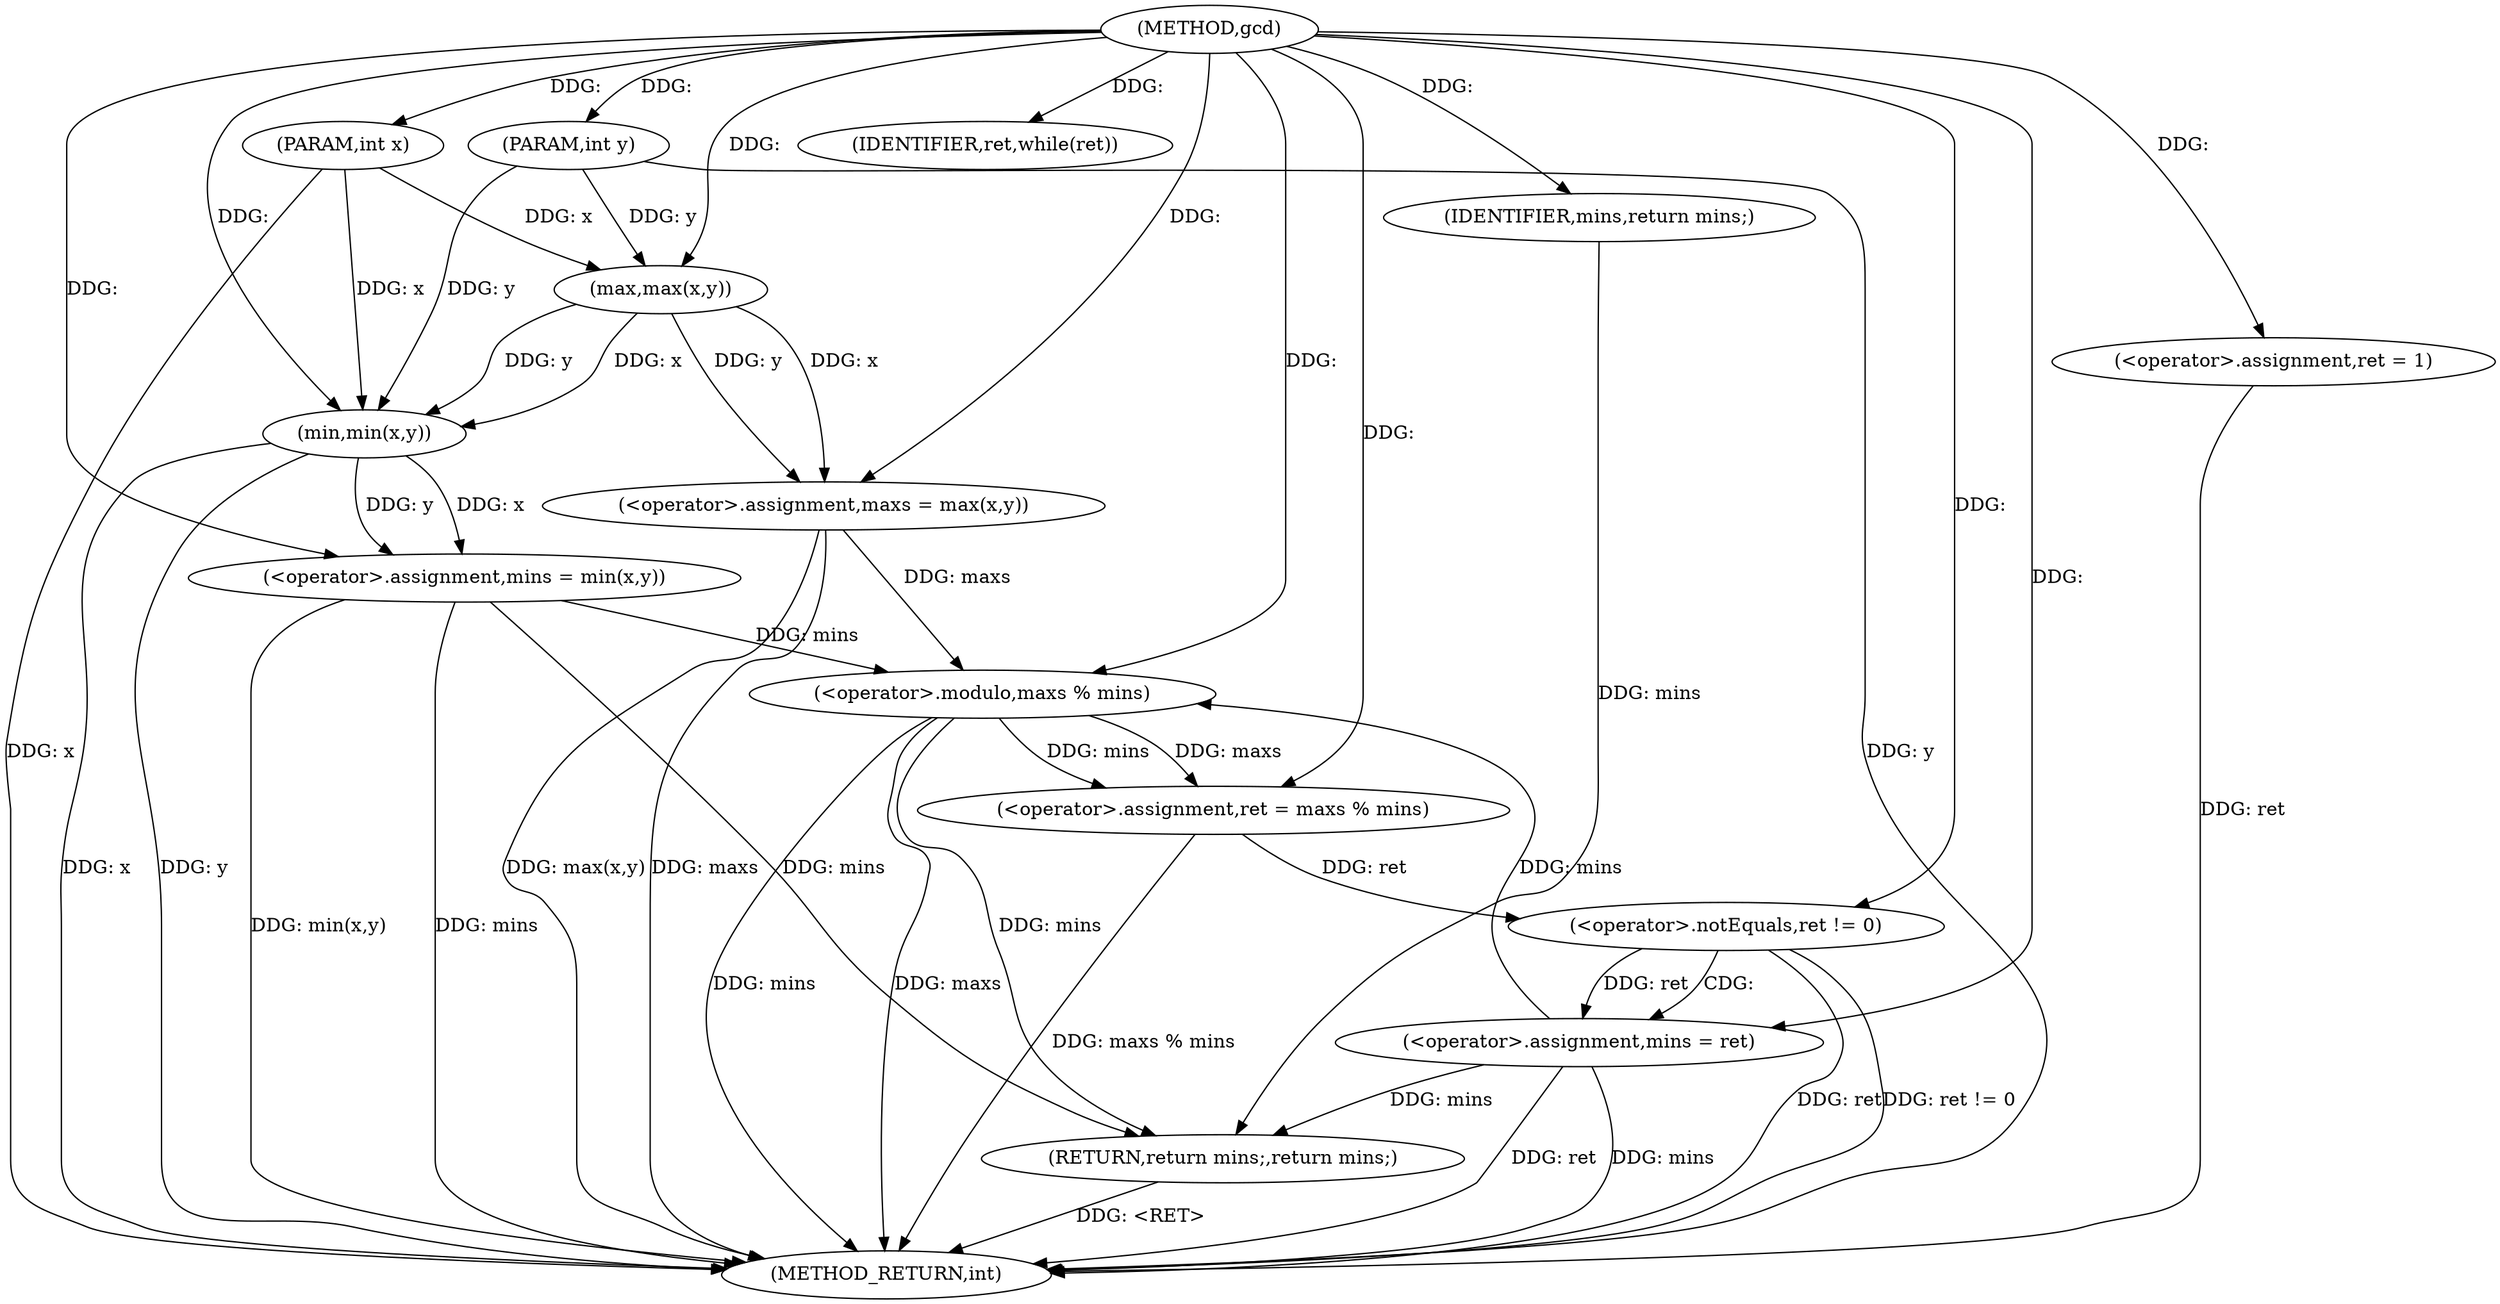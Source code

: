 digraph "gcd" {  
"1000133" [label = "(METHOD,gcd)" ]
"1000172" [label = "(METHOD_RETURN,int)" ]
"1000134" [label = "(PARAM,int x)" ]
"1000135" [label = "(PARAM,int y)" ]
"1000138" [label = "(<operator>.assignment,maxs = max(x,y))" ]
"1000144" [label = "(<operator>.assignment,mins = min(x,y))" ]
"1000150" [label = "(<operator>.assignment,ret = 1)" ]
"1000170" [label = "(RETURN,return mins;,return mins;)" ]
"1000155" [label = "(IDENTIFIER,ret,while(ret))" ]
"1000171" [label = "(IDENTIFIER,mins,return mins;)" ]
"1000140" [label = "(max,max(x,y))" ]
"1000146" [label = "(min,min(x,y))" ]
"1000157" [label = "(<operator>.assignment,ret = maxs % mins)" ]
"1000163" [label = "(<operator>.notEquals,ret != 0)" ]
"1000159" [label = "(<operator>.modulo,maxs % mins)" ]
"1000167" [label = "(<operator>.assignment,mins = ret)" ]
  "1000170" -> "1000172"  [ label = "DDG: <RET>"] 
  "1000134" -> "1000172"  [ label = "DDG: x"] 
  "1000135" -> "1000172"  [ label = "DDG: y"] 
  "1000138" -> "1000172"  [ label = "DDG: maxs"] 
  "1000138" -> "1000172"  [ label = "DDG: max(x,y)"] 
  "1000144" -> "1000172"  [ label = "DDG: mins"] 
  "1000146" -> "1000172"  [ label = "DDG: x"] 
  "1000146" -> "1000172"  [ label = "DDG: y"] 
  "1000144" -> "1000172"  [ label = "DDG: min(x,y)"] 
  "1000150" -> "1000172"  [ label = "DDG: ret"] 
  "1000159" -> "1000172"  [ label = "DDG: maxs"] 
  "1000159" -> "1000172"  [ label = "DDG: mins"] 
  "1000157" -> "1000172"  [ label = "DDG: maxs % mins"] 
  "1000163" -> "1000172"  [ label = "DDG: ret"] 
  "1000163" -> "1000172"  [ label = "DDG: ret != 0"] 
  "1000167" -> "1000172"  [ label = "DDG: mins"] 
  "1000167" -> "1000172"  [ label = "DDG: ret"] 
  "1000133" -> "1000134"  [ label = "DDG: "] 
  "1000133" -> "1000135"  [ label = "DDG: "] 
  "1000140" -> "1000138"  [ label = "DDG: y"] 
  "1000140" -> "1000138"  [ label = "DDG: x"] 
  "1000146" -> "1000144"  [ label = "DDG: y"] 
  "1000146" -> "1000144"  [ label = "DDG: x"] 
  "1000133" -> "1000150"  [ label = "DDG: "] 
  "1000171" -> "1000170"  [ label = "DDG: mins"] 
  "1000144" -> "1000170"  [ label = "DDG: mins"] 
  "1000159" -> "1000170"  [ label = "DDG: mins"] 
  "1000167" -> "1000170"  [ label = "DDG: mins"] 
  "1000133" -> "1000138"  [ label = "DDG: "] 
  "1000133" -> "1000144"  [ label = "DDG: "] 
  "1000133" -> "1000155"  [ label = "DDG: "] 
  "1000133" -> "1000171"  [ label = "DDG: "] 
  "1000134" -> "1000140"  [ label = "DDG: x"] 
  "1000133" -> "1000140"  [ label = "DDG: "] 
  "1000135" -> "1000140"  [ label = "DDG: y"] 
  "1000140" -> "1000146"  [ label = "DDG: x"] 
  "1000134" -> "1000146"  [ label = "DDG: x"] 
  "1000133" -> "1000146"  [ label = "DDG: "] 
  "1000140" -> "1000146"  [ label = "DDG: y"] 
  "1000135" -> "1000146"  [ label = "DDG: y"] 
  "1000159" -> "1000157"  [ label = "DDG: mins"] 
  "1000159" -> "1000157"  [ label = "DDG: maxs"] 
  "1000133" -> "1000157"  [ label = "DDG: "] 
  "1000138" -> "1000159"  [ label = "DDG: maxs"] 
  "1000133" -> "1000159"  [ label = "DDG: "] 
  "1000144" -> "1000159"  [ label = "DDG: mins"] 
  "1000167" -> "1000159"  [ label = "DDG: mins"] 
  "1000157" -> "1000163"  [ label = "DDG: ret"] 
  "1000133" -> "1000163"  [ label = "DDG: "] 
  "1000163" -> "1000167"  [ label = "DDG: ret"] 
  "1000133" -> "1000167"  [ label = "DDG: "] 
  "1000163" -> "1000167"  [ label = "CDG: "] 
}
